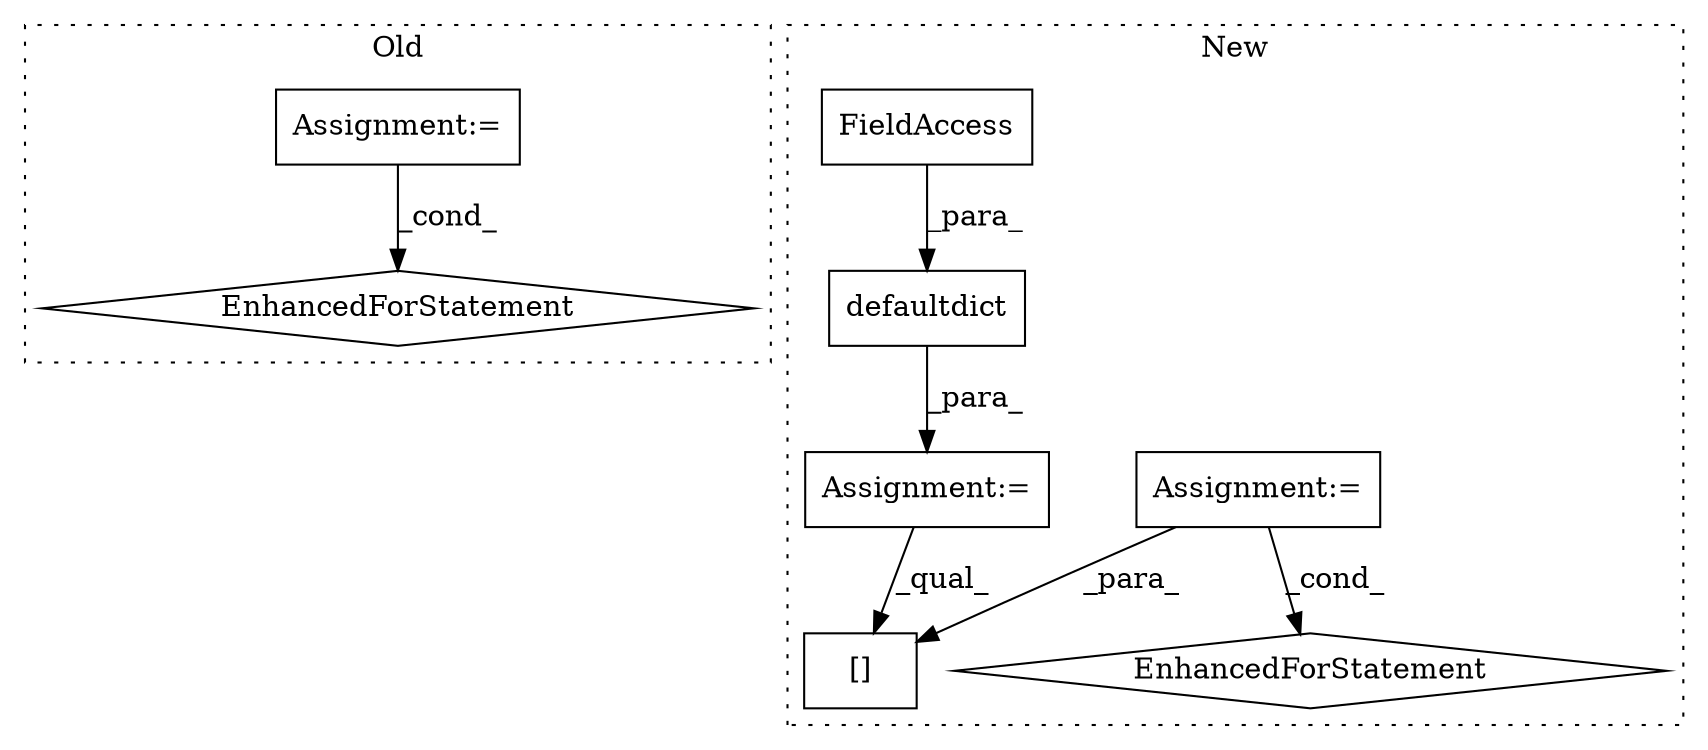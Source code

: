 digraph G {
subgraph cluster0 {
1 [label="EnhancedForStatement" a="70" s="16692,16793" l="71,2" shape="diamond"];
3 [label="Assignment:=" a="7" s="16692,16793" l="71,2" shape="box"];
label = "Old";
style="dotted";
}
subgraph cluster1 {
2 [label="defaultdict" a="32" s="16583,16599" l="12,1" shape="box"];
4 [label="Assignment:=" a="7" s="16582" l="1" shape="box"];
5 [label="[]" a="2" s="16900,16941" l="26,1" shape="box"];
6 [label="Assignment:=" a="7" s="16778,16873" l="57,2" shape="box"];
7 [label="FieldAccess" a="22" s="16595" l="4" shape="box"];
8 [label="EnhancedForStatement" a="70" s="16778,16873" l="57,2" shape="diamond"];
label = "New";
style="dotted";
}
2 -> 4 [label="_para_"];
3 -> 1 [label="_cond_"];
4 -> 5 [label="_qual_"];
6 -> 5 [label="_para_"];
6 -> 8 [label="_cond_"];
7 -> 2 [label="_para_"];
}